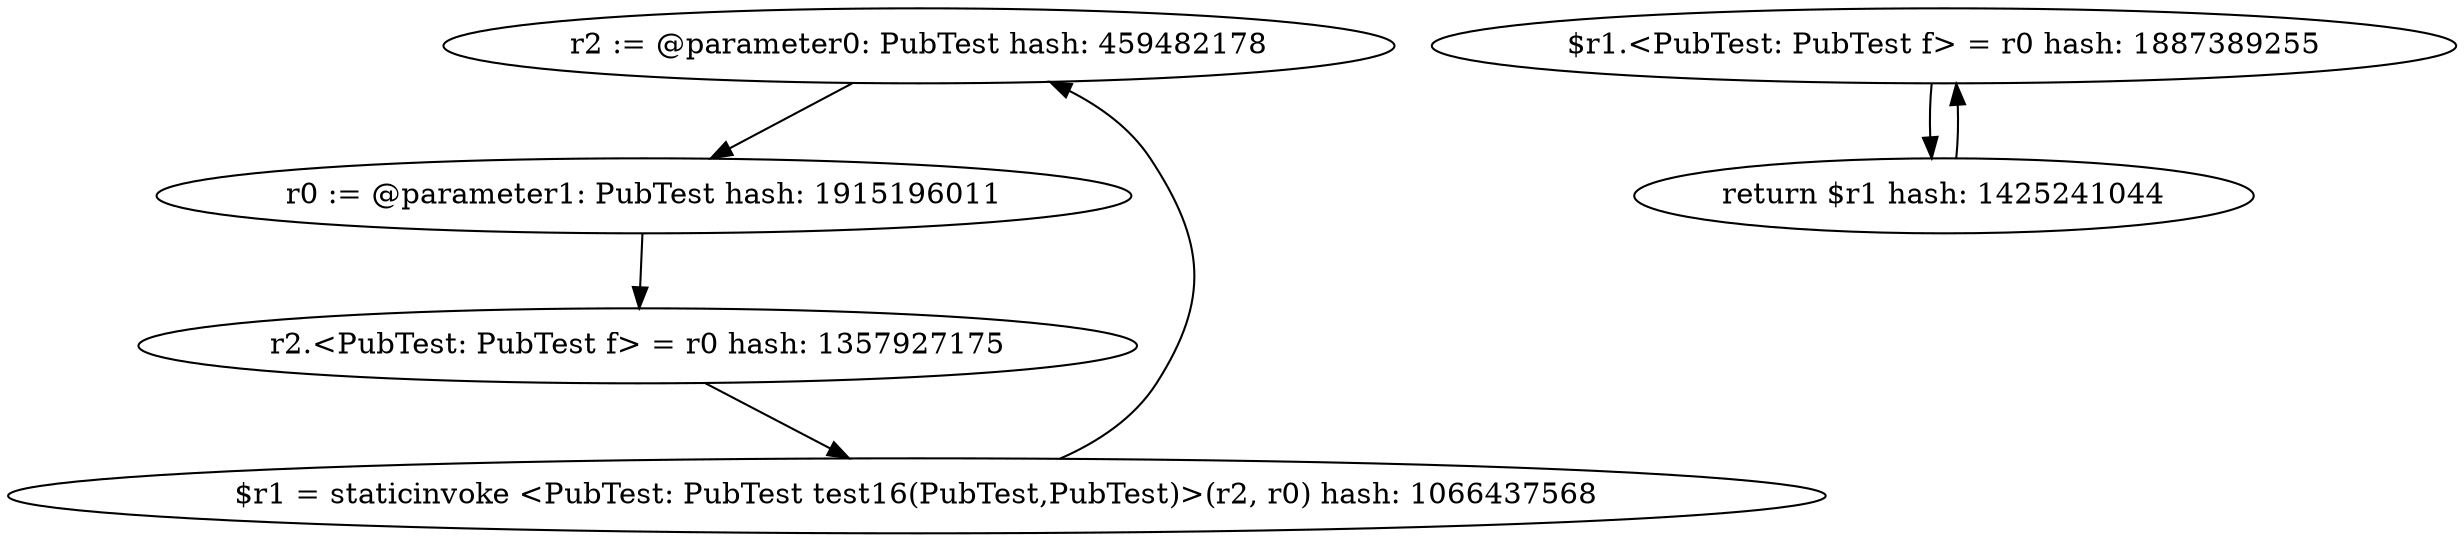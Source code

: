 digraph "./target1-pub/PubTest.test16.intra.debug" {
    "r2 := @parameter0: PubTest hash: 459482178";
    "r0 := @parameter1: PubTest hash: 1915196011";
    "r2.<PubTest: PubTest f> = r0 hash: 1357927175";
    "$r1 = staticinvoke <PubTest: PubTest test16(PubTest,PubTest)>(r2, r0) hash: 1066437568";
    "$r1.<PubTest: PubTest f> = r0 hash: 1887389255";
    "return $r1 hash: 1425241044";
    "r2 := @parameter0: PubTest hash: 459482178"->"r0 := @parameter1: PubTest hash: 1915196011";
    "r0 := @parameter1: PubTest hash: 1915196011"->"r2.<PubTest: PubTest f> = r0 hash: 1357927175";
    "r2.<PubTest: PubTest f> = r0 hash: 1357927175"->"$r1 = staticinvoke <PubTest: PubTest test16(PubTest,PubTest)>(r2, r0) hash: 1066437568";
    "$r1 = staticinvoke <PubTest: PubTest test16(PubTest,PubTest)>(r2, r0) hash: 1066437568"->"r2 := @parameter0: PubTest hash: 459482178";
    "$r1.<PubTest: PubTest f> = r0 hash: 1887389255"->"return $r1 hash: 1425241044";
    "return $r1 hash: 1425241044"->"$r1.<PubTest: PubTest f> = r0 hash: 1887389255";
}
